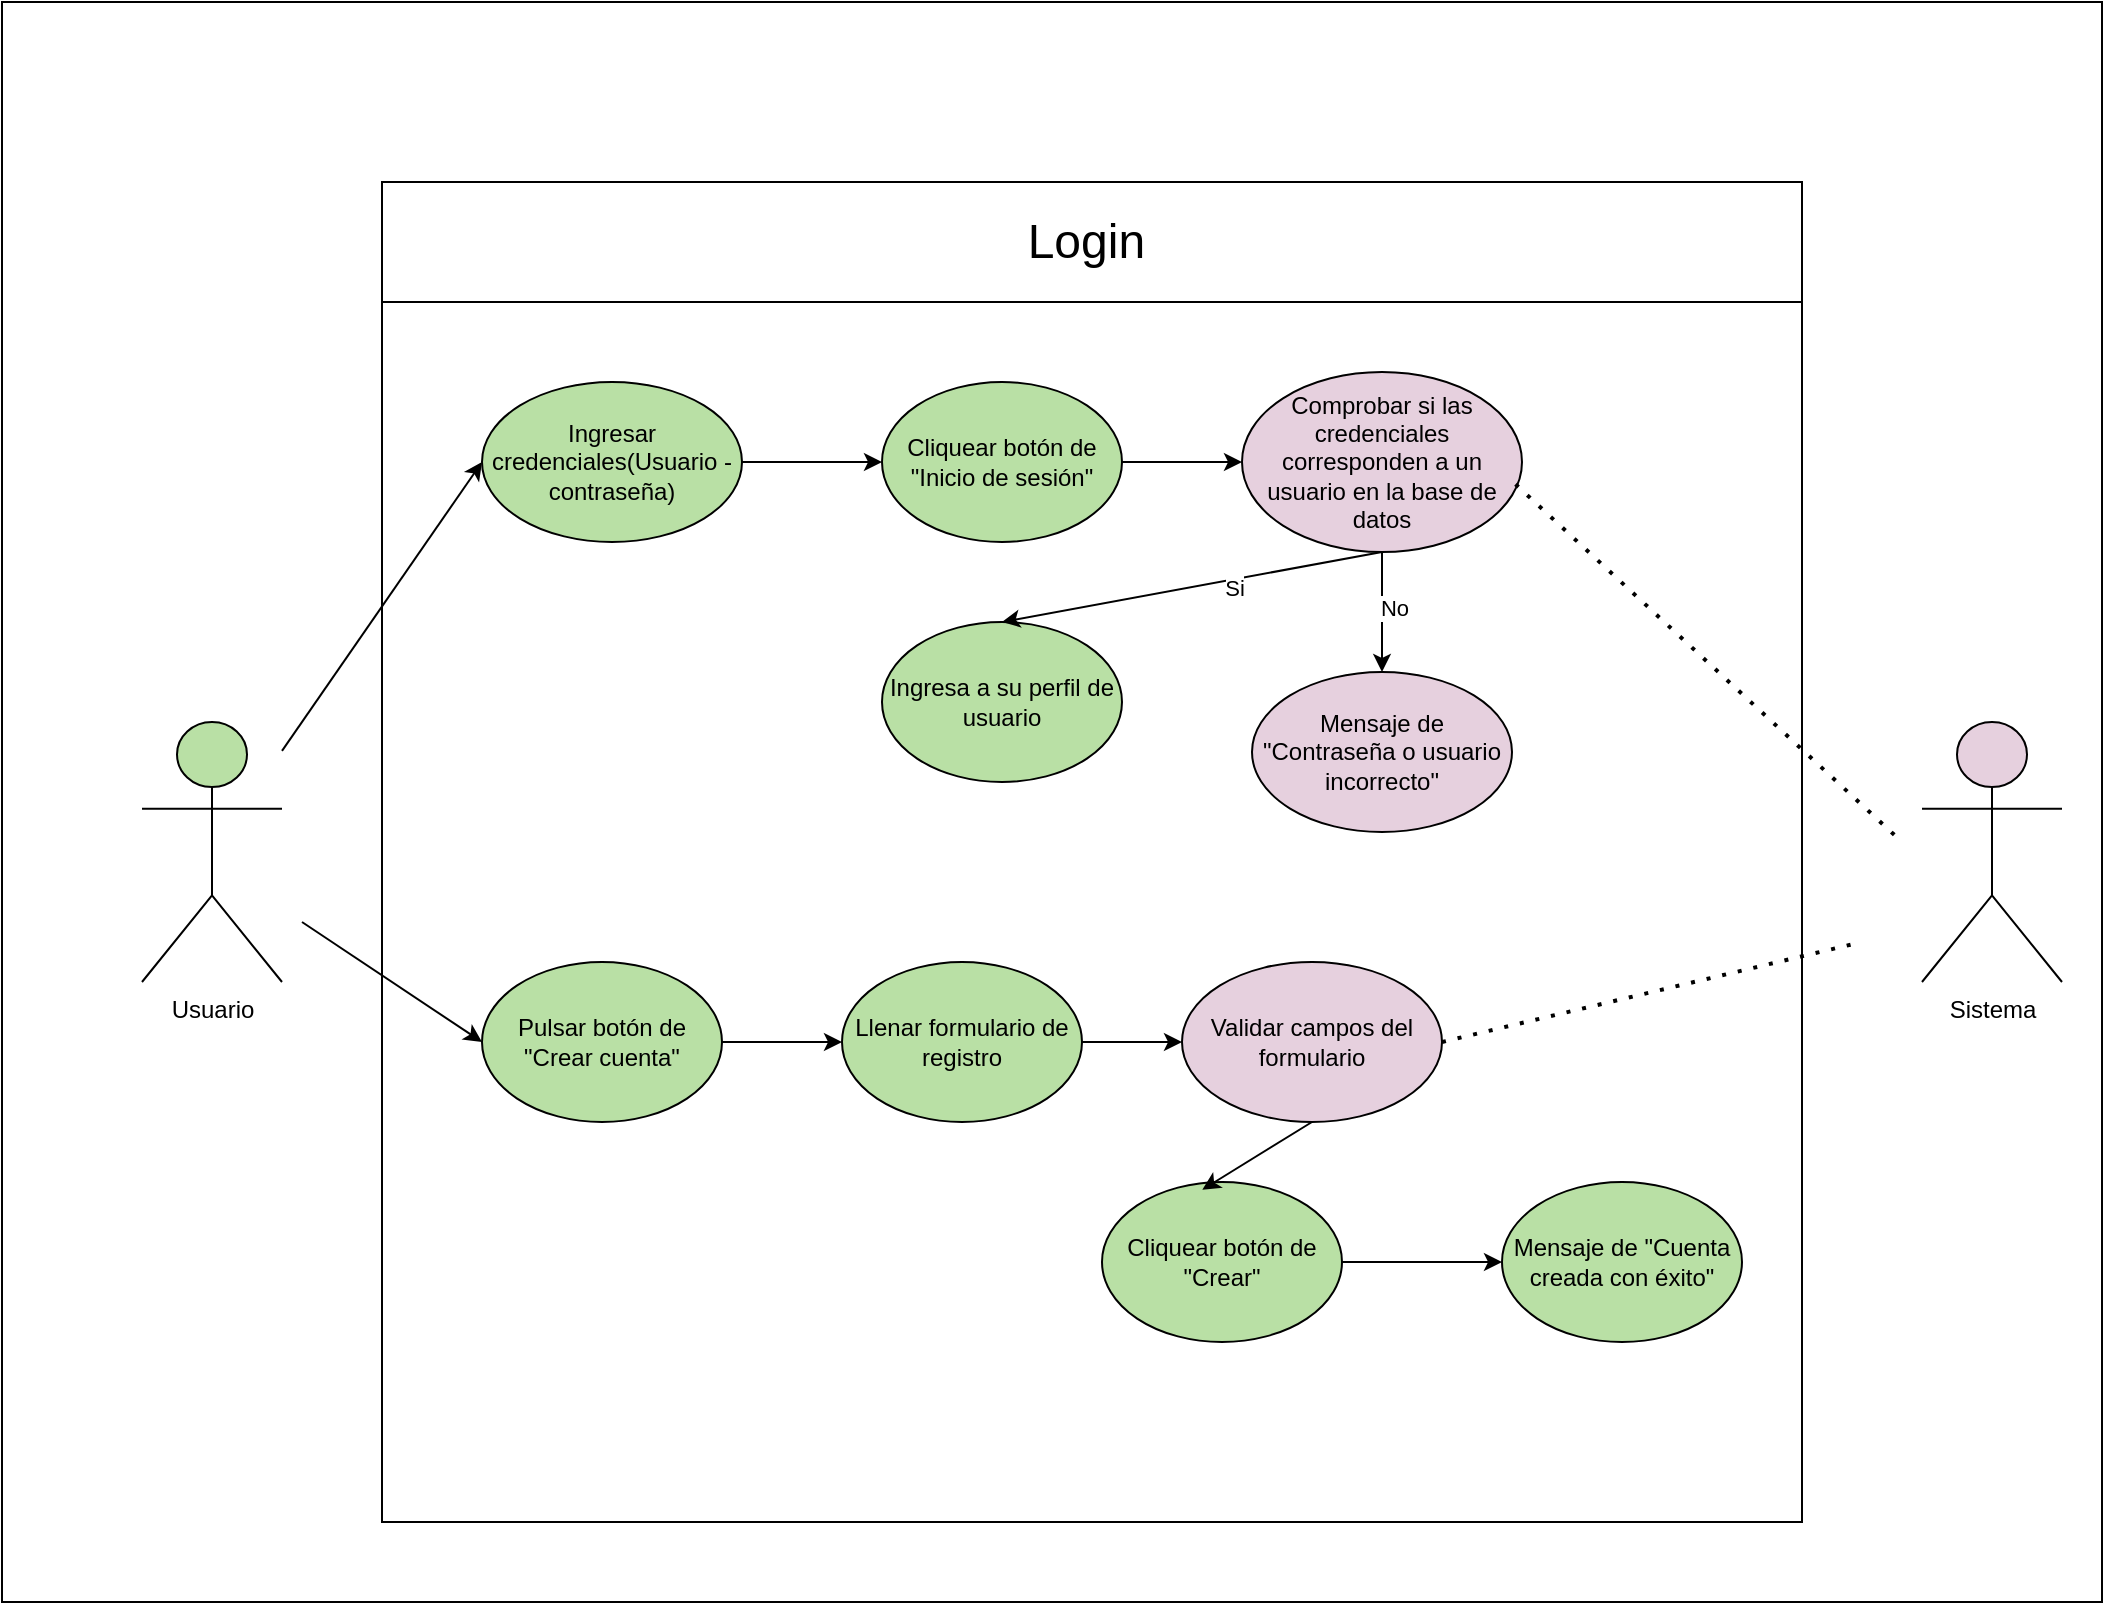 <mxfile version="24.7.16">
  <diagram name="Página-1" id="Ig_WoSkbEcp5Hc7t_jGq">
    <mxGraphModel grid="1" page="1" gridSize="10" guides="1" tooltips="1" connect="1" arrows="1" fold="1" pageScale="1" pageWidth="827" pageHeight="1169" math="0" shadow="0">
      <root>
        <mxCell id="0" />
        <mxCell id="1" parent="0" />
        <mxCell id="IZim5jHVXSEnmy_kidDX-44" value="" style="whiteSpace=wrap;html=1;" vertex="1" parent="1">
          <mxGeometry x="-110" y="-220" width="1050" height="800" as="geometry" />
        </mxCell>
        <mxCell id="IZim5jHVXSEnmy_kidDX-15" value="" style="whiteSpace=wrap;html=1;" vertex="1" parent="1">
          <mxGeometry x="80" y="-130" width="710" height="60" as="geometry" />
        </mxCell>
        <mxCell id="0ns7jVy8uNWmFmqhOqc3-1" value="Usuario" style="shape=umlActor;verticalLabelPosition=bottom;verticalAlign=top;html=1;outlineConnect=0;fillColor=#B9E0A5;" vertex="1" parent="1">
          <mxGeometry x="-40" y="140" width="70" height="130" as="geometry" />
        </mxCell>
        <mxCell id="0ns7jVy8uNWmFmqhOqc3-2" value="" style="whiteSpace=wrap;html=1;" vertex="1" parent="1">
          <mxGeometry x="80" y="-70" width="710" height="610" as="geometry" />
        </mxCell>
        <mxCell id="IZim5jHVXSEnmy_kidDX-3" style="edgeStyle=orthogonalEdgeStyle;rounded=0;orthogonalLoop=1;jettySize=auto;html=1;exitX=1;exitY=0.5;exitDx=0;exitDy=0;entryX=0;entryY=0.5;entryDx=0;entryDy=0;" edge="1" parent="1" source="0ns7jVy8uNWmFmqhOqc3-3" target="IZim5jHVXSEnmy_kidDX-1">
          <mxGeometry relative="1" as="geometry" />
        </mxCell>
        <mxCell id="0ns7jVy8uNWmFmqhOqc3-3" value="Ingresar credenciales(Usuario - contraseña)" style="ellipse;whiteSpace=wrap;html=1;fillColor=#B9E0A5;" vertex="1" parent="1">
          <mxGeometry x="130" y="-30" width="130" height="80" as="geometry" />
        </mxCell>
        <mxCell id="0ns7jVy8uNWmFmqhOqc3-4" value="&lt;font style=&quot;font-size: 24px;&quot;&gt;Login&amp;nbsp;&lt;/font&gt;" style="text;html=1;align=center;verticalAlign=middle;resizable=0;points=[];autosize=1;strokeColor=none;fillColor=none;" vertex="1" parent="1">
          <mxGeometry x="390" y="-120" width="90" height="40" as="geometry" />
        </mxCell>
        <mxCell id="IZim5jHVXSEnmy_kidDX-27" style="edgeStyle=orthogonalEdgeStyle;rounded=0;orthogonalLoop=1;jettySize=auto;html=1;exitX=1;exitY=0.5;exitDx=0;exitDy=0;" edge="1" parent="1" source="IZim5jHVXSEnmy_kidDX-1" target="IZim5jHVXSEnmy_kidDX-26">
          <mxGeometry relative="1" as="geometry" />
        </mxCell>
        <mxCell id="IZim5jHVXSEnmy_kidDX-1" value="Cliquear botón de &quot;Inicio de sesión&quot;" style="ellipse;whiteSpace=wrap;html=1;fillColor=#B9E0A5;" vertex="1" parent="1">
          <mxGeometry x="330" y="-30" width="120" height="80" as="geometry" />
        </mxCell>
        <mxCell id="IZim5jHVXSEnmy_kidDX-4" value="Ingresa a su perfil de usuario" style="ellipse;whiteSpace=wrap;html=1;fillColor=#B9E0A5;" vertex="1" parent="1">
          <mxGeometry x="330" y="90" width="120" height="80" as="geometry" />
        </mxCell>
        <mxCell id="IZim5jHVXSEnmy_kidDX-6" style="rounded=0;orthogonalLoop=1;jettySize=auto;html=1;entryX=0;entryY=0.5;entryDx=0;entryDy=0;" edge="1" parent="1" source="0ns7jVy8uNWmFmqhOqc3-1" target="0ns7jVy8uNWmFmqhOqc3-3">
          <mxGeometry relative="1" as="geometry">
            <mxPoint x="30" y="140" as="sourcePoint" />
          </mxGeometry>
        </mxCell>
        <mxCell id="IZim5jHVXSEnmy_kidDX-11" style="edgeStyle=orthogonalEdgeStyle;rounded=0;orthogonalLoop=1;jettySize=auto;html=1;exitX=1;exitY=0.5;exitDx=0;exitDy=0;" edge="1" parent="1" source="IZim5jHVXSEnmy_kidDX-7" target="IZim5jHVXSEnmy_kidDX-8">
          <mxGeometry relative="1" as="geometry" />
        </mxCell>
        <mxCell id="IZim5jHVXSEnmy_kidDX-7" value="Pulsar botón de &quot;Crear cuenta&quot;" style="ellipse;whiteSpace=wrap;html=1;fillColor=#B9E0A5;" vertex="1" parent="1">
          <mxGeometry x="130" y="260" width="120" height="80" as="geometry" />
        </mxCell>
        <mxCell id="IZim5jHVXSEnmy_kidDX-40" style="edgeStyle=none;rounded=0;orthogonalLoop=1;jettySize=auto;html=1;exitX=1;exitY=0.5;exitDx=0;exitDy=0;entryX=0;entryY=0.5;entryDx=0;entryDy=0;" edge="1" parent="1" source="IZim5jHVXSEnmy_kidDX-8" target="IZim5jHVXSEnmy_kidDX-38">
          <mxGeometry relative="1" as="geometry" />
        </mxCell>
        <mxCell id="IZim5jHVXSEnmy_kidDX-8" value="Llenar formulario de registro" style="ellipse;whiteSpace=wrap;html=1;fillColor=#B9E0A5;" vertex="1" parent="1">
          <mxGeometry x="310" y="260" width="120" height="80" as="geometry" />
        </mxCell>
        <mxCell id="IZim5jHVXSEnmy_kidDX-43" style="edgeStyle=none;rounded=0;orthogonalLoop=1;jettySize=auto;html=1;exitX=1;exitY=0.5;exitDx=0;exitDy=0;entryX=0;entryY=0.5;entryDx=0;entryDy=0;" edge="1" parent="1" source="IZim5jHVXSEnmy_kidDX-9" target="IZim5jHVXSEnmy_kidDX-10">
          <mxGeometry relative="1" as="geometry" />
        </mxCell>
        <mxCell id="IZim5jHVXSEnmy_kidDX-9" value="Cliquear botón de &quot;Crear&quot;" style="ellipse;whiteSpace=wrap;html=1;fillColor=#B9E0A5;" vertex="1" parent="1">
          <mxGeometry x="440" y="370" width="120" height="80" as="geometry" />
        </mxCell>
        <mxCell id="IZim5jHVXSEnmy_kidDX-10" value="Mensaje de &quot;Cuenta creada con éxito&quot;" style="ellipse;whiteSpace=wrap;html=1;fillColor=#B9E0A5;" vertex="1" parent="1">
          <mxGeometry x="640" y="370" width="120" height="80" as="geometry" />
        </mxCell>
        <mxCell id="IZim5jHVXSEnmy_kidDX-20" value="Sistema" style="shape=umlActor;verticalLabelPosition=bottom;verticalAlign=top;html=1;outlineConnect=0;fillColor=#E6D0DE;" vertex="1" parent="1">
          <mxGeometry x="850" y="140" width="70" height="130" as="geometry" />
        </mxCell>
        <mxCell id="IZim5jHVXSEnmy_kidDX-29" style="rounded=0;orthogonalLoop=1;jettySize=auto;html=1;exitX=0.5;exitY=1;exitDx=0;exitDy=0;entryX=0.5;entryY=0;entryDx=0;entryDy=0;" edge="1" parent="1" source="IZim5jHVXSEnmy_kidDX-26" target="IZim5jHVXSEnmy_kidDX-4">
          <mxGeometry relative="1" as="geometry" />
        </mxCell>
        <mxCell id="IZim5jHVXSEnmy_kidDX-30" value="Si" style="edgeLabel;html=1;align=center;verticalAlign=middle;resizable=0;points=[];" connectable="0" vertex="1" parent="IZim5jHVXSEnmy_kidDX-29">
          <mxGeometry x="-0.206" y="4" relative="1" as="geometry">
            <mxPoint as="offset" />
          </mxGeometry>
        </mxCell>
        <mxCell id="IZim5jHVXSEnmy_kidDX-33" style="rounded=0;orthogonalLoop=1;jettySize=auto;html=1;exitX=0.5;exitY=1;exitDx=0;exitDy=0;" edge="1" parent="1" source="IZim5jHVXSEnmy_kidDX-26" target="IZim5jHVXSEnmy_kidDX-32">
          <mxGeometry relative="1" as="geometry" />
        </mxCell>
        <mxCell id="IZim5jHVXSEnmy_kidDX-34" value="No" style="edgeLabel;html=1;align=center;verticalAlign=middle;resizable=0;points=[];" connectable="0" vertex="1" parent="IZim5jHVXSEnmy_kidDX-33">
          <mxGeometry x="-0.088" y="6" relative="1" as="geometry">
            <mxPoint as="offset" />
          </mxGeometry>
        </mxCell>
        <mxCell id="IZim5jHVXSEnmy_kidDX-26" value="Comprobar si las credenciales corresponden a un usuario en la base de datos" style="ellipse;whiteSpace=wrap;html=1;fillColor=#E6D0DE;" vertex="1" parent="1">
          <mxGeometry x="510" y="-35" width="140" height="90" as="geometry" />
        </mxCell>
        <mxCell id="IZim5jHVXSEnmy_kidDX-28" value="" style="endArrow=none;dashed=1;html=1;dashPattern=1 3;strokeWidth=2;rounded=0;exitX=0.977;exitY=0.624;exitDx=0;exitDy=0;exitPerimeter=0;" edge="1" parent="1" source="IZim5jHVXSEnmy_kidDX-26">
          <mxGeometry width="50" height="50" relative="1" as="geometry">
            <mxPoint x="720" y="80" as="sourcePoint" />
            <mxPoint x="840" y="200" as="targetPoint" />
          </mxGeometry>
        </mxCell>
        <mxCell id="IZim5jHVXSEnmy_kidDX-32" value="Mensaje de &quot;Contraseña o usuario incorrecto&quot;" style="ellipse;whiteSpace=wrap;html=1;fillColor=#E6D0DE;" vertex="1" parent="1">
          <mxGeometry x="515" y="115" width="130" height="80" as="geometry" />
        </mxCell>
        <mxCell id="IZim5jHVXSEnmy_kidDX-37" value="" style="endArrow=classic;html=1;rounded=0;entryX=0;entryY=0.5;entryDx=0;entryDy=0;" edge="1" parent="1" target="IZim5jHVXSEnmy_kidDX-7">
          <mxGeometry width="50" height="50" relative="1" as="geometry">
            <mxPoint x="40" y="240" as="sourcePoint" />
            <mxPoint x="470" y="230" as="targetPoint" />
          </mxGeometry>
        </mxCell>
        <mxCell id="IZim5jHVXSEnmy_kidDX-38" value="Validar campos del formulario" style="ellipse;whiteSpace=wrap;html=1;fillColor=#E6D0DE;" vertex="1" parent="1">
          <mxGeometry x="480" y="260" width="130" height="80" as="geometry" />
        </mxCell>
        <mxCell id="IZim5jHVXSEnmy_kidDX-39" value="" style="endArrow=none;dashed=1;html=1;dashPattern=1 3;strokeWidth=2;rounded=0;exitX=1;exitY=0.5;exitDx=0;exitDy=0;" edge="1" parent="1" source="IZim5jHVXSEnmy_kidDX-38">
          <mxGeometry width="50" height="50" relative="1" as="geometry">
            <mxPoint x="420" y="280" as="sourcePoint" />
            <mxPoint x="820" y="250" as="targetPoint" />
          </mxGeometry>
        </mxCell>
        <mxCell id="IZim5jHVXSEnmy_kidDX-42" style="edgeStyle=none;rounded=0;orthogonalLoop=1;jettySize=auto;html=1;exitX=0.5;exitY=1;exitDx=0;exitDy=0;entryX=0.418;entryY=0.048;entryDx=0;entryDy=0;entryPerimeter=0;" edge="1" parent="1" source="IZim5jHVXSEnmy_kidDX-38" target="IZim5jHVXSEnmy_kidDX-9">
          <mxGeometry relative="1" as="geometry" />
        </mxCell>
      </root>
    </mxGraphModel>
  </diagram>
</mxfile>

